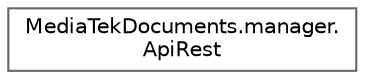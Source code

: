 digraph "Graphical Class Hierarchy"
{
 // LATEX_PDF_SIZE
  bgcolor="transparent";
  edge [fontname=Helvetica,fontsize=10,labelfontname=Helvetica,labelfontsize=10];
  node [fontname=Helvetica,fontsize=10,shape=box,height=0.2,width=0.4];
  rankdir="LR";
  Node0 [id="Node000000",label="MediaTekDocuments.manager.\lApiRest",height=0.2,width=0.4,color="grey40", fillcolor="white", style="filled",URL="$class_media_tek_documents_1_1manager_1_1_api_rest.html",tooltip="Classe indépendante d'accès à une api rest avec éventuellement une \"basic authorization\"."];
}
